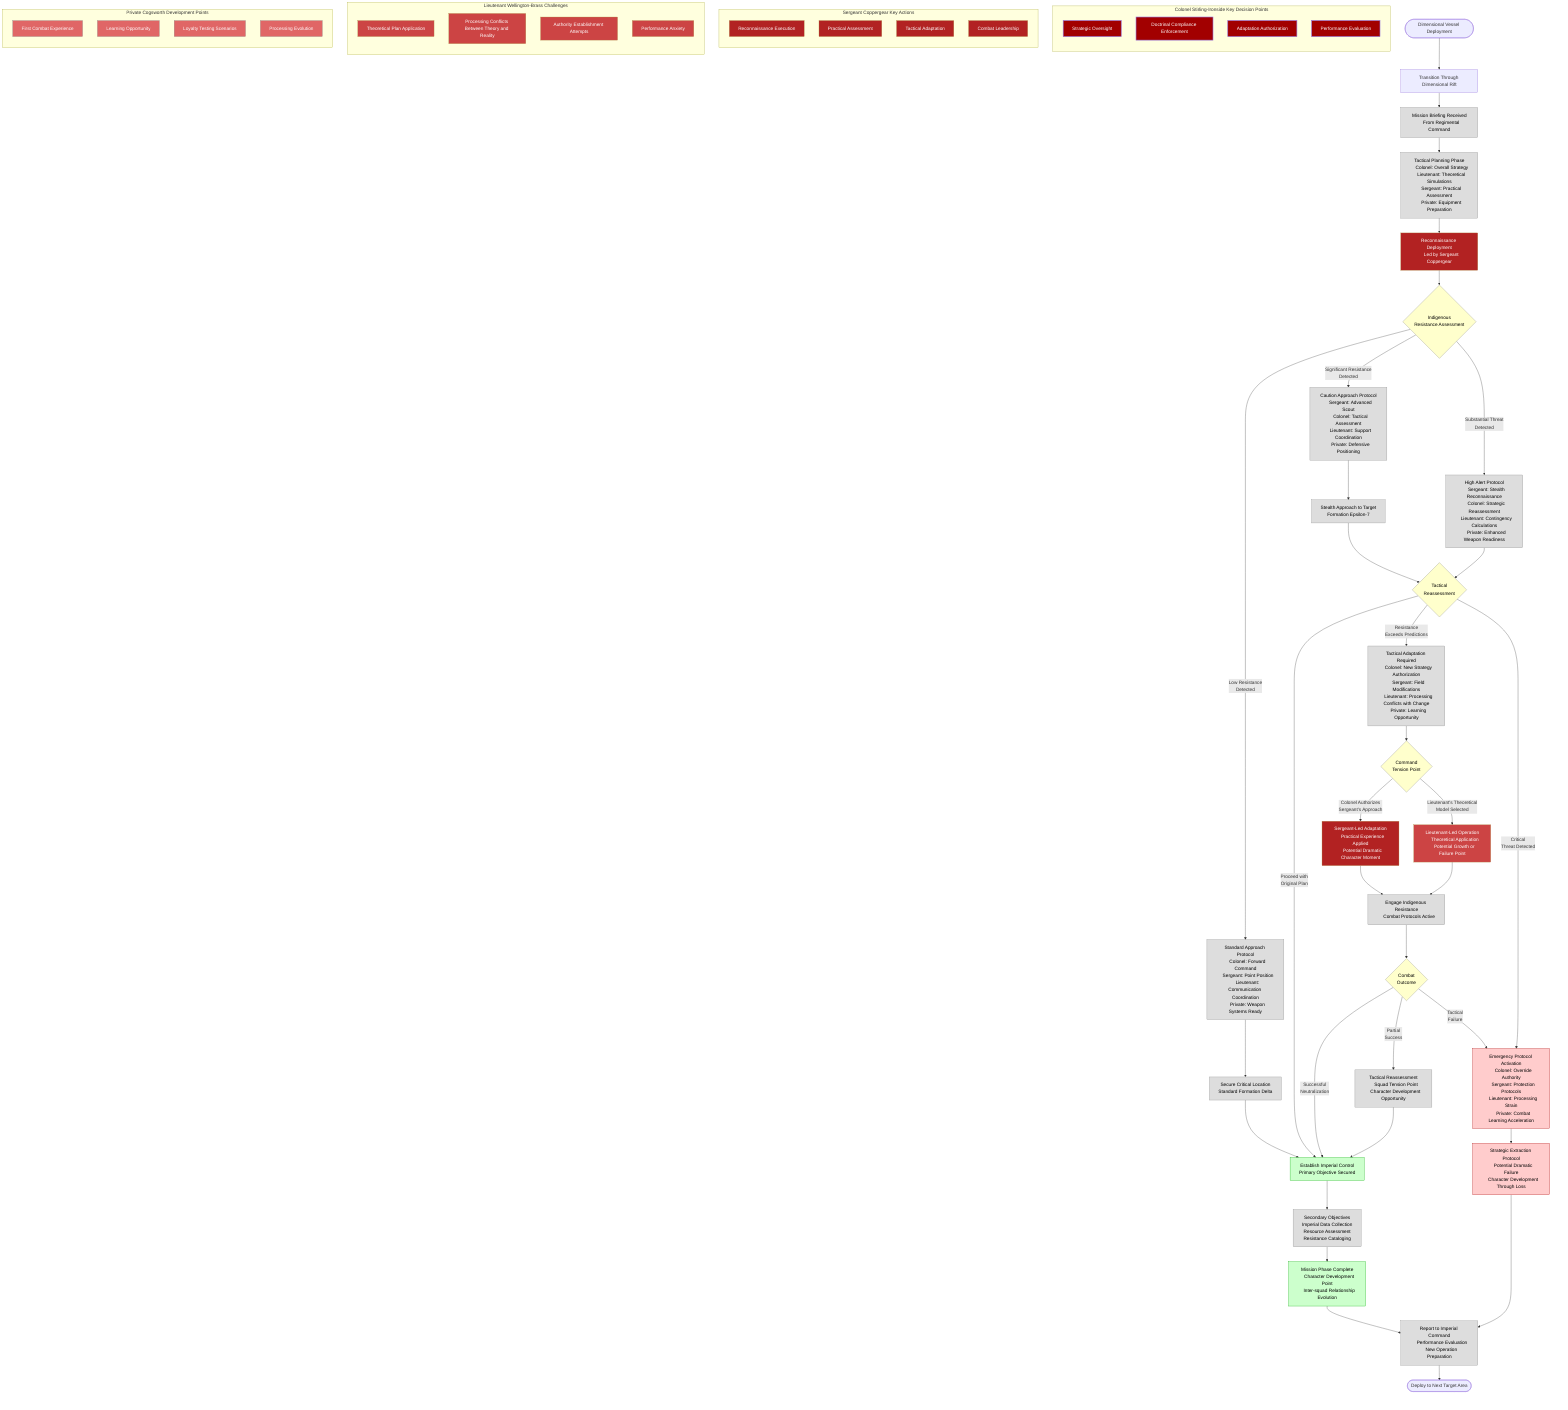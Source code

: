 flowchart TD
    %% Squad Tactical Operations Flowchart
    classDef colonel fill:#a20000,stroke:#gold,color:white,stroke-width:2px
    classDef sergeant fill:#b22222,stroke:#aa8c44,color:white
    classDef lieutenant fill:#cc4444,stroke:#aa8c44,color:white
    classDef private fill:#e06666,stroke:#888,color:white
    classDef process fill:#ddd,stroke:#888,color:black
    classDef decision fill:#ffffcc,stroke:#888,color:black
    classDef danger fill:#ffcccc,stroke:#aa0000,color:black
    classDef success fill:#ccffcc,stroke:#00aa00,color:black

    %% Initial Deployment Stage
    Start([Dimensional Vessel Deployment]) --> DimensionalTransit
    DimensionalTransit["Transition Through Dimensional Rift"] --> Briefing
    
    %% Mission Briefing and Planning
    Briefing["Mission Briefing Received
    From Regimental Command"]:::process --> PlanningPhase
    
    PlanningPhase["Tactical Planning Phase
    Colonel: Overall Strategy
    Lieutenant: Theoretical Simulations
    Sergeant: Practical Assessment
    Private: Equipment Preparation"]:::process --> ReconDeploy
    
    %% Reconnaissance Stage
    ReconDeploy["Reconnaissance Deployment
    Led by Sergeant Coppergear"]:::sergeant --> ReconDecision
    
    ReconDecision{"Indigenous 
    Resistance Assessment"}:::decision
    
    ReconDecision -->|"Low Resistance
    Detected"| StandardApproach
    ReconDecision -->|"Significant Resistance
    Detected"| CautionApproach
    ReconDecision -->|"Substantial Threat
    Detected"| HighAlertApproach
    
    %% Approach Options
    StandardApproach["Standard Approach Protocol
    Colonel: Forward Command
    Sergeant: Point Position
    Lieutenant: Communication Coordination
    Private: Weapon Systems Ready"]:::process --> SecureOperation
    
    CautionApproach["Caution Approach Protocol
    Sergeant: Advanced Scout
    Colonel: Tactical Assessment
    Lieutenant: Support Coordination
    Private: Defensive Positioning"]:::process --> StealthOperation
    
    HighAlertApproach["High Alert Protocol
    Sergeant: Stealth Reconnaissance
    Colonel: Strategic Reassessment
    Lieutenant: Contingency Calculations
    Private: Enhanced Weapon Readiness"]:::process --> AssessmentPoint
    
    %% Operational Phases
    SecureOperation["Secure Critical Location
    Standard Formation Delta"]:::process --> EstablishControl
    
    StealthOperation["Stealth Approach to Target
    Formation Epsilon-7"]:::process --> AssessmentPoint
    
    AssessmentPoint{"Tactical 
    Reassessment"}:::decision
    
    AssessmentPoint -->|"Proceed with
    Original Plan"| EstablishControl
    
    AssessmentPoint -->|"Resistance 
    Exceeds Predictions"| TacticalAdaptation
    
    AssessmentPoint -->|"Critical 
    Threat Detected"| EmergencyProtocol
    
    %% Adaptation Pathways
    TacticalAdaptation["Tactical Adaptation Required
    Colonel: New Strategy Authorization
    Sergeant: Field Modifications
    Lieutenant: Processing Conflicts with Change
    Private: Learning Opportunity"]:::process --> AdaptationDecision
    
    AdaptationDecision{"Command
    Tension Point"}:::decision
    
    AdaptationDecision -->|"Colonel Authorizes 
    Sergeant's Approach"| SergeantLead
    
    AdaptationDecision -->|"Lieutenant's Theoretical 
    Model Selected"| LieutenantLead
    
    SergeantLead["Sergeant-Led Adaptation
    Practical Experience Applied
    Potential Dramatic Character Moment"]:::sergeant --> EngageResistance
    
    LieutenantLead["Lieutenant-Led Operation
    Theoretical Application
    Potential Growth or Failure Point"]:::lieutenant --> EngageResistance
    
    %% Combat Engagement
    EngageResistance["Engage Indigenous Resistance
    Combat Protocols Active"]:::process --> CombatOutcome
    
    CombatOutcome{"Combat 
    Outcome"}:::decision
    
    CombatOutcome -->|"Successful 
    Neutralization"| EstablishControl
    
    CombatOutcome -->|"Partial 
    Success"| ReassessAndAdapt
    
    CombatOutcome -->|"Tactical 
    Failure"| EmergencyProtocol
    
    %% Resolution Pathways
    ReassessAndAdapt["Tactical Reassessment
    Squad Tension Point
    Character Development Opportunity"]:::process --> EstablishControl
    
    EstablishControl["Establish Imperial Control
    Primary Objective Secured"]:::success --> SecondaryObjectives
    
    EmergencyProtocol["Emergency Protocol Activation
    Colonel: Override Authority
    Sergeant: Protection Protocols
    Lieutenant: Processing Strain
    Private: Combat Learning Acceleration"]:::danger --> ExtractionProtocol
    
    %% Mission Continuation or Extraction
    SecondaryObjectives["Secondary Objectives
    Imperial Data Collection
    Resource Assessment
    Resistance Cataloging"]:::process --> MissionComplete
    
    ExtractionProtocol["Strategic Extraction Protocol
    Potential Dramatic Failure
    Character Development Through Loss"]:::danger --> ReportToCommand
    
    MissionComplete["Mission Phase Complete
    Character Development Point
    Inter-squad Relationship Evolution"]:::success --> ReportToCommand
    
    ReportToCommand["Report to Imperial Command
    Performance Evaluation
    New Operation Preparation"]:::process --> End
    
    End([Deploy to Next Target Area])
    
    %% Character-specific subgraphs
    subgraph ColonelActions [Colonel Stirling-Ironside Key Decision Points]
        direction TB
        C1["Strategic Oversight"]:::colonel
        C2["Doctrinal Compliance Enforcement"]:::colonel
        C3["Adaptation Authorization"]:::colonel
        C4["Performance Evaluation"]:::colonel
    end
    
    subgraph SergeantActions [Sergeant Coppergear Key Actions]
        direction TB
        S1["Reconnaissance Execution"]:::sergeant
        S2["Practical Assessment"]:::sergeant
        S3["Tactical Adaptation"]:::sergeant
        S4["Combat Leadership"]:::sergeant
    end
    
    subgraph LieutenantActions [Lieutenant Wellington-Brass Challenges]
        direction TB
        L1["Theoretical Plan Application"]:::lieutenant
        L2["Processing Conflicts Between Theory and Reality"]:::lieutenant
        L3["Authority Establishment Attempts"]:::lieutenant
        L4["Performance Anxiety"]:::lieutenant
    end
    
    subgraph PrivateActions [Private Cogsworth Development Points]
        direction TB
        P1["First Combat Experience"]:::private
        P2["Learning Opportunity"]:::private
        P3["Loyalty Testing Scenarios"]:::private
        P4["Processing Evolution"]:::private
    end